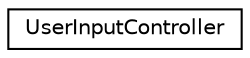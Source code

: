 digraph "Graphical Class Hierarchy"
{
 // LATEX_PDF_SIZE
  edge [fontname="Helvetica",fontsize="10",labelfontname="Helvetica",labelfontsize="10"];
  node [fontname="Helvetica",fontsize="10",shape=record];
  rankdir="LR";
  Node0 [label="UserInputController",height=0.2,width=0.4,color="black", fillcolor="white", style="filled",URL="$classUserInputController.html",tooltip=" "];
}
